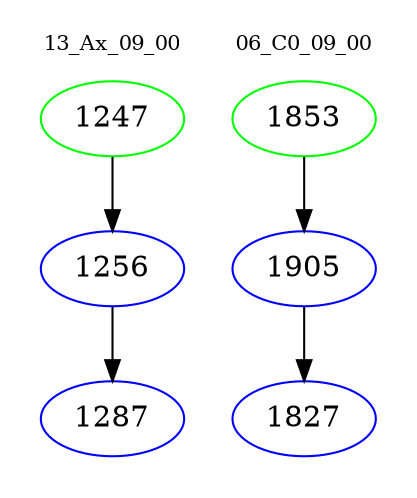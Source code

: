 digraph{
subgraph cluster_0 {
color = white
label = "13_Ax_09_00";
fontsize=10;
T0_1247 [label="1247", color="green"]
T0_1247 -> T0_1256 [color="black"]
T0_1256 [label="1256", color="blue"]
T0_1256 -> T0_1287 [color="black"]
T0_1287 [label="1287", color="blue"]
}
subgraph cluster_1 {
color = white
label = "06_C0_09_00";
fontsize=10;
T1_1853 [label="1853", color="green"]
T1_1853 -> T1_1905 [color="black"]
T1_1905 [label="1905", color="blue"]
T1_1905 -> T1_1827 [color="black"]
T1_1827 [label="1827", color="blue"]
}
}
